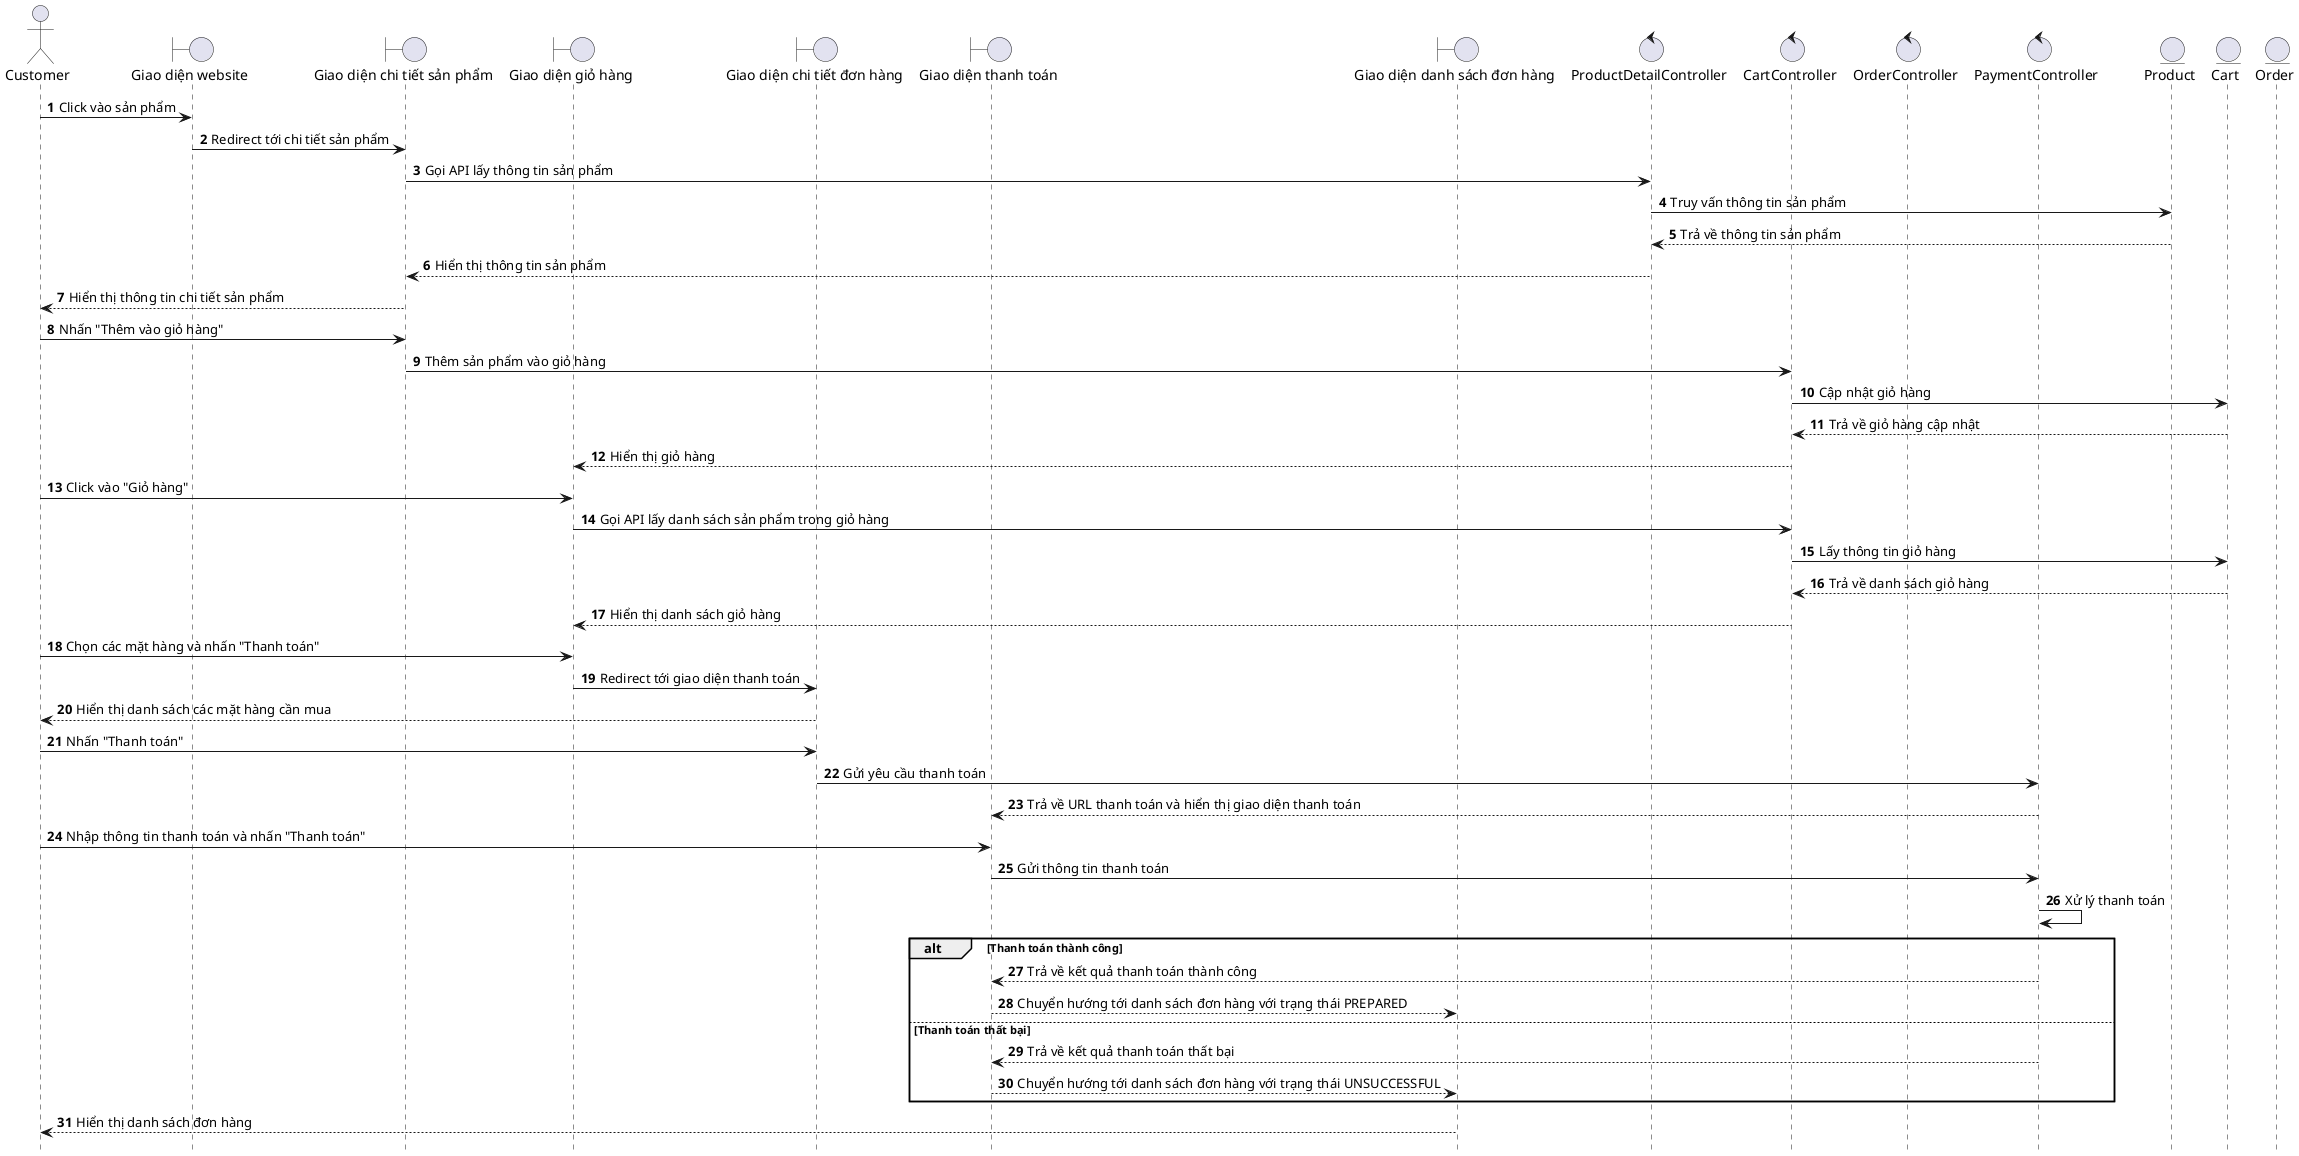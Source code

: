 @startuml Purchase

hide footbox
autonumber
actor Customer as customer
boundary "Giao diện website" as web
boundary "Giao diện chi tiết sản phẩm" as productDetail
boundary "Giao diện giỏ hàng" as cart
boundary "Giao diện chi tiết đơn hàng" as orderDetail
boundary "Giao diện thanh toán" as payment
boundary "Giao diện danh sách đơn hàng" as orderList
control "ProductDetailController" as productDetailController
control "CartController" as cartController
control "OrderController" as orderController
control "PaymentController" as paymentController
entity "Product" as productEntity
entity "Cart" as cartEntity
entity "Order" as orderEntity

customer -> web: Click vào sản phẩm
web -> productDetail: Redirect tới chi tiết sản phẩm
productDetail -> productDetailController: Gọi API lấy thông tin sản phẩm
productDetailController -> productEntity: Truy vấn thông tin sản phẩm
productEntity --> productDetailController: Trả về thông tin sản phẩm
productDetailController --> productDetail: Hiển thị thông tin sản phẩm
productDetail --> customer: Hiển thị thông tin chi tiết sản phẩm

customer -> productDetail: Nhấn "Thêm vào giỏ hàng"
productDetail -> cartController: Thêm sản phẩm vào giỏ hàng
cartController -> cartEntity: Cập nhật giỏ hàng
cartEntity --> cartController: Trả về giỏ hàng cập nhật
cartController --> cart: Hiển thị giỏ hàng

customer -> cart: Click vào "Giỏ hàng"
cart -> cartController: Gọi API lấy danh sách sản phẩm trong giỏ hàng
cartController -> cartEntity: Lấy thông tin giỏ hàng
cartEntity --> cartController: Trả về danh sách giỏ hàng
cartController --> cart: Hiển thị danh sách giỏ hàng

customer -> cart: Chọn các mặt hàng và nhấn "Thanh toán"
cart -> orderDetail: Redirect tới giao diện thanh toán
orderDetail --> customer: Hiển thị danh sách các mặt hàng cần mua

customer -> orderDetail: Nhấn "Thanh toán"
orderDetail -> paymentController: Gửi yêu cầu thanh toán
paymentController --> payment: Trả về URL thanh toán và hiển thị giao diện thanh toán

customer -> payment: Nhập thông tin thanh toán và nhấn "Thanh toán"
payment -> paymentController: Gửi thông tin thanh toán
paymentController -> paymentController: Xử lý thanh toán
alt Thanh toán thành công
    paymentController --> payment: Trả về kết quả thanh toán thành công
    payment --> orderList: Chuyển hướng tới danh sách đơn hàng với trạng thái PREPARED
else Thanh toán thất bại
    paymentController --> payment: Trả về kết quả thanh toán thất bại
    payment --> orderList: Chuyển hướng tới danh sách đơn hàng với trạng thái UNSUCCESSFUL
end

orderList --> customer: Hiển thị danh sách đơn hàng

@enduml
